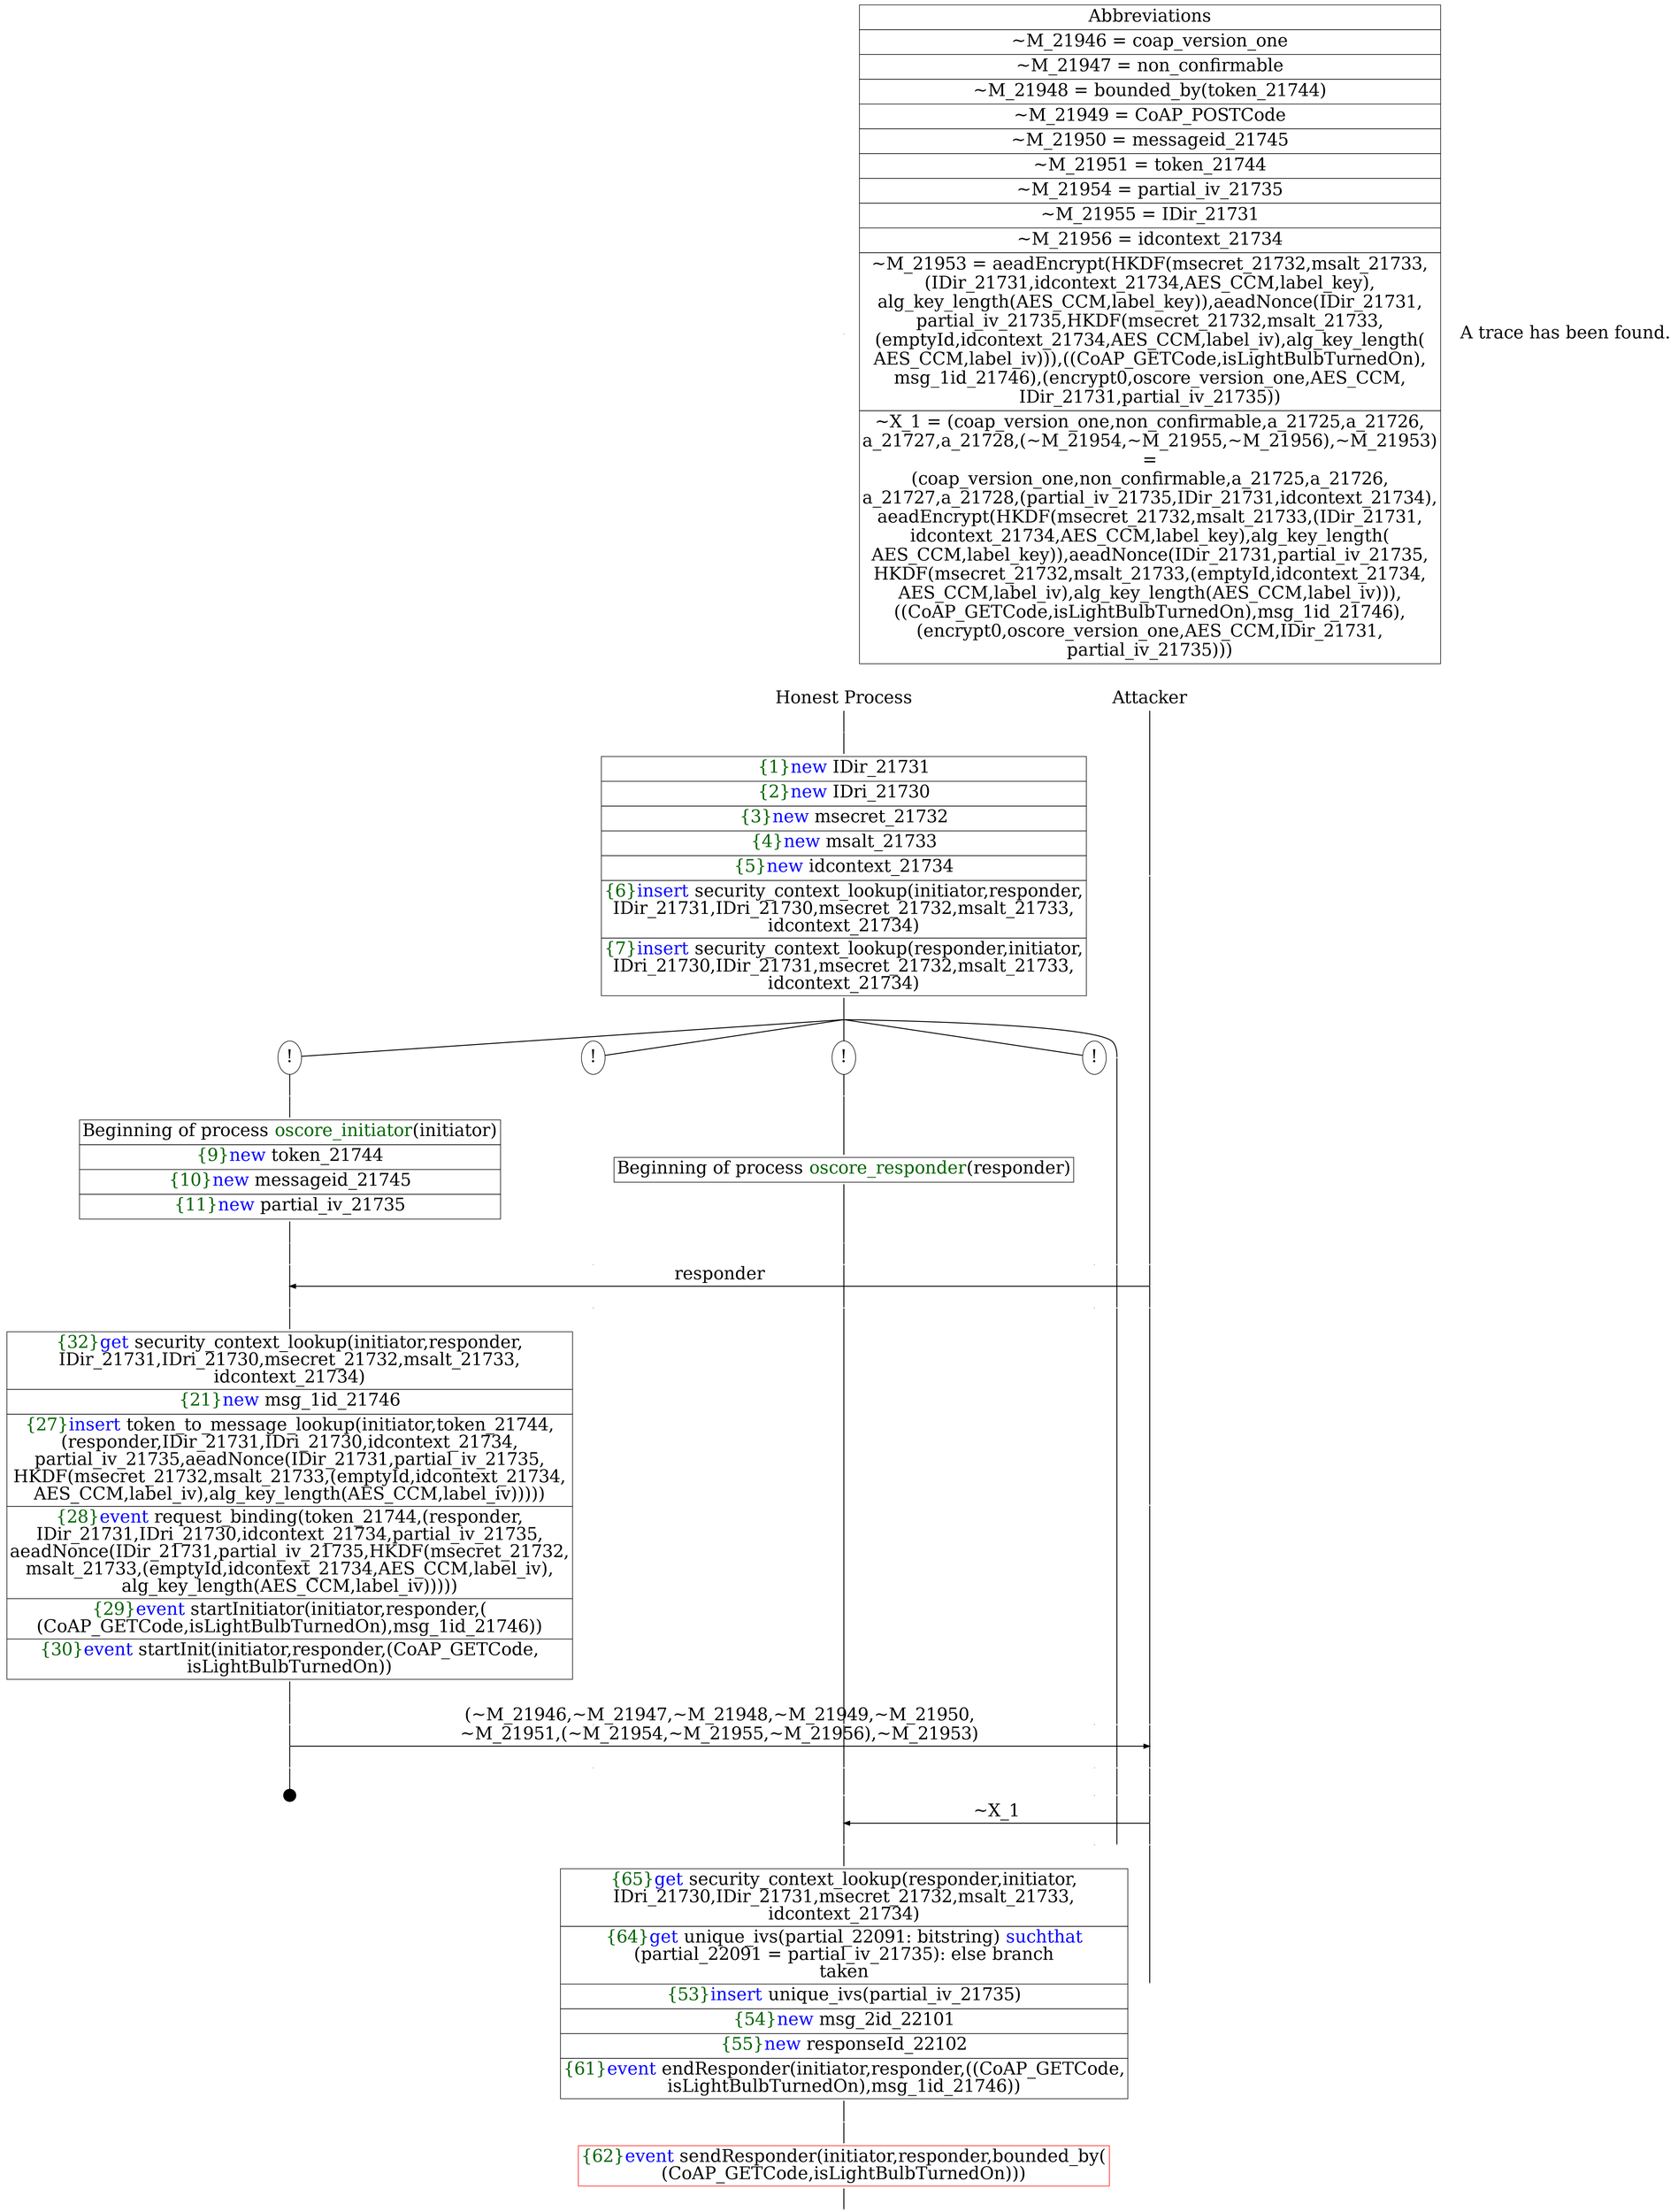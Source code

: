 digraph {
graph [ordering = out]
edge [arrowhead = none, penwidth = 1.6, fontsize = 30]
node [shape = point, width = 0, height = 0, fontsize = 30]
Trace<br/>
[label = <A trace has been found.<br/>
>, shape = plaintext]
P0__0 [label = "Honest Process", shape = plaintext]
P__0 [label = "Attacker", shape = plaintext]
Trace -> P0__0 [label = "", style = invisible, weight = 100]{rank = same; P0__0 P__0}
P0__0 -> P0__1 [label = <>, weight = 100]
P0__1 -> P0__2 [label = <>, weight = 100]
P0__2 [shape = plaintext, label = <<TABLE BORDER="0" CELLBORDER="1" CELLSPACING="0" CELLPADDING="4"> <TR><TD><FONT COLOR="darkgreen">{1}</FONT><FONT COLOR="blue">new </FONT>IDir_21731</TD></TR><TR><TD><FONT COLOR="darkgreen">{2}</FONT><FONT COLOR="blue">new </FONT>IDri_21730</TD></TR><TR><TD><FONT COLOR="darkgreen">{3}</FONT><FONT COLOR="blue">new </FONT>msecret_21732</TD></TR><TR><TD><FONT COLOR="darkgreen">{4}</FONT><FONT COLOR="blue">new </FONT>msalt_21733</TD></TR><TR><TD><FONT COLOR="darkgreen">{5}</FONT><FONT COLOR="blue">new </FONT>idcontext_21734</TD></TR><TR><TD><FONT COLOR="darkgreen">{6}</FONT><FONT COLOR="blue">insert </FONT>security_context_lookup(initiator,responder,<br/>
IDir_21731,IDri_21730,msecret_21732,msalt_21733,<br/>
idcontext_21734)</TD></TR><TR><TD><FONT COLOR="darkgreen">{7}</FONT><FONT COLOR="blue">insert </FONT>security_context_lookup(responder,initiator,<br/>
IDri_21730,IDir_21731,msecret_21732,msalt_21733,<br/>
idcontext_21734)</TD></TR></TABLE>>]
P0__2 -> P0__3 [label = <>, weight = 100]
P__0 -> P__1 [label = <>, weight = 100]
{rank = same; P__1 P0__2}
/*RPar */
P0__3 -> P0_4__3 [label = <>]
P0__3 -> P0_3__3 [label = <>]
P0__3 -> P0_2__3 [label = <>]
P0__3 -> P0_1__3 [label = <>]
P0__3 -> P0_0__3 [label = <>]
P0__3 [label = "", fixedsize = false, width = 0, height = 0, shape = none]
{rank = same; P0_0__3 P0_1__3 P0_2__3 P0_3__3 P0_4__3}
P0_1__3 [label = "!", shape = ellipse]
P0_2__3 [label = "!", shape = ellipse]
P0_2_0__3 [label = "", fixedsize = false, width = 0, height = 0, shape = none]
P0_2__3 -> P0_2_0__3 [label = <>, weight = 100]
P0_2_0__3 -> P0_2_0__4 [label = <>, weight = 100]
P0_2_0__4 [shape = plaintext, label = <<TABLE BORDER="0" CELLBORDER="1" CELLSPACING="0" CELLPADDING="4"> <TR><TD>Beginning of process <FONT COLOR="darkgreen">oscore_responder</FONT>(responder)<br/>
</TD></TR></TABLE>>]
P0_2_0__4 -> P0_2_0__5 [label = <>, weight = 100]
P0_3__3 [label = "!", shape = ellipse]
P0_4__3 [label = "!", shape = ellipse]
P0_4_0__3 [label = "", fixedsize = false, width = 0, height = 0, shape = none]
P0_4__3 -> P0_4_0__3 [label = <>, weight = 100]
P0_4_0__3 -> P0_4_0__4 [label = <>, weight = 100]
P0_4_0__4 [shape = plaintext, label = <<TABLE BORDER="0" CELLBORDER="1" CELLSPACING="0" CELLPADDING="4"> <TR><TD>Beginning of process <FONT COLOR="darkgreen">oscore_initiator</FONT>(initiator)<br/>
</TD></TR><TR><TD><FONT COLOR="darkgreen">{9}</FONT><FONT COLOR="blue">new </FONT>token_21744</TD></TR><TR><TD><FONT COLOR="darkgreen">{10}</FONT><FONT COLOR="blue">new </FONT>messageid_21745</TD></TR><TR><TD><FONT COLOR="darkgreen">{11}</FONT><FONT COLOR="blue">new </FONT>partial_iv_21735</TD></TR></TABLE>>]
P0_4_0__4 -> P0_4_0__5 [label = <>, weight = 100]
P0_4_0__5 -> P0_4_0__6 [label = <>, weight = 100]
P0_3__4 [label = "", style = invisible]
P0_3__3 -> P0_3__4 [label = <>, weight = 100, style = invisible]
P0_2_0__5 -> P0_2_0__6 [label = <>, weight = 100]
P0_1__4 [label = "", style = invisible]
P0_1__3 -> P0_1__4 [label = <>, weight = 100, style = invisible]
P0_0__3 -> P0_0__4 [label = <>, weight = 100]
P__1 -> P__2 [label = <>, weight = 100]
{rank = same; P__2 P0_0__4 P0_1__4 P0_2_0__6 P0_3__4 P0_4_0__6}
P0_4_0__6 -> P0_4_0__7 [label = <>, weight = 100]
P__2 -> P__3 [label = <>, weight = 100]
{rank = same; P__3 P0_4_0__7}
P0_4_0__7 -> P__3 [label = <responder>, dir = back, arrowhead = normal]
P0_4_0__7 -> P0_4_0__8 [label = <>, weight = 100]
P0_3__5 [label = "", style = invisible]
P0_3__4 -> P0_3__5 [label = <>, weight = 100, style = invisible]
P0_2_0__6 -> P0_2_0__7 [label = <>, weight = 100]
P0_1__5 [label = "", style = invisible]
P0_1__4 -> P0_1__5 [label = <>, weight = 100, style = invisible]
P0_0__4 -> P0_0__5 [label = <>, weight = 100]
P__3 -> P__4 [label = <>, weight = 100]
{rank = same; P__4 P0_0__5 P0_1__5 P0_2_0__7 P0_3__5 P0_4_0__8}
P0_4_0__8 -> P0_4_0__9 [label = <>, weight = 100]
P0_4_0__9 [shape = plaintext, label = <<TABLE BORDER="0" CELLBORDER="1" CELLSPACING="0" CELLPADDING="4"> <TR><TD><FONT COLOR="darkgreen">{32}</FONT><FONT COLOR="blue">get </FONT>security_context_lookup(initiator,responder,<br/>
IDir_21731,IDri_21730,msecret_21732,msalt_21733,<br/>
idcontext_21734)</TD></TR><TR><TD><FONT COLOR="darkgreen">{21}</FONT><FONT COLOR="blue">new </FONT>msg_1id_21746</TD></TR><TR><TD><FONT COLOR="darkgreen">{27}</FONT><FONT COLOR="blue">insert </FONT>token_to_message_lookup(initiator,token_21744,<br/>
(responder,IDir_21731,IDri_21730,idcontext_21734,<br/>
partial_iv_21735,aeadNonce(IDir_21731,partial_iv_21735,<br/>
HKDF(msecret_21732,msalt_21733,(emptyId,idcontext_21734,<br/>
AES_CCM,label_iv),alg_key_length(AES_CCM,label_iv)))))<br/>
</TD></TR><TR><TD><FONT COLOR="darkgreen">{28}</FONT><FONT COLOR="blue">event</FONT> request_binding(token_21744,(responder,<br/>
IDir_21731,IDri_21730,idcontext_21734,partial_iv_21735,<br/>
aeadNonce(IDir_21731,partial_iv_21735,HKDF(msecret_21732,<br/>
msalt_21733,(emptyId,idcontext_21734,AES_CCM,label_iv),<br/>
alg_key_length(AES_CCM,label_iv)))))</TD></TR><TR><TD><FONT COLOR="darkgreen">{29}</FONT><FONT COLOR="blue">event</FONT> startInitiator(initiator,responder,(<br/>
(CoAP_GETCode,isLightBulbTurnedOn),msg_1id_21746))<br/>
</TD></TR><TR><TD><FONT COLOR="darkgreen">{30}</FONT><FONT COLOR="blue">event</FONT> startInit(initiator,responder,(CoAP_GETCode,<br/>
isLightBulbTurnedOn))</TD></TR></TABLE>>]
P0_4_0__9 -> P0_4_0__10 [label = <>, weight = 100]
P__4 -> P__5 [label = <>, weight = 100]
{rank = same; P__5 P0_4_0__9}
P0_4_0__10 -> P0_4_0__11 [label = <>, weight = 100]
P0_3__6 [label = "", style = invisible]
P0_3__5 -> P0_3__6 [label = <>, weight = 100, style = invisible]
P0_2_0__7 -> P0_2_0__8 [label = <>, weight = 100]
P0_1__6 [label = "", style = invisible]
P0_1__5 -> P0_1__6 [label = <>, weight = 100, style = invisible]
P0_0__5 -> P0_0__6 [label = <>, weight = 100]
P__5 -> P__6 [label = <>, weight = 100]
{rank = same; P__6 P0_0__6 P0_1__6 P0_2_0__8 P0_3__6 P0_4_0__11}
P0_4_0__11 -> P0_4_0__12 [label = <>, weight = 100]
P__6 -> P__7 [label = <>, weight = 100]
{rank = same; P__7 P0_4_0__12}
P0_4_0__12 -> P__7 [label = <(~M_21946,~M_21947,~M_21948,~M_21949,~M_21950,<br/>
~M_21951,(~M_21954,~M_21955,~M_21956),~M_21953)<br/>>, arrowhead = normal]
P0_4_0__12 -> P0_4_0__13 [label = <>, weight = 100]
P0_3__7 [label = "", style = invisible]
P0_3__6 -> P0_3__7 [label = <>, weight = 100, style = invisible]
P0_2_0__8 -> P0_2_0__9 [label = <>, weight = 100]
P0_1__7 [label = "", style = invisible]
P0_1__6 -> P0_1__7 [label = <>, weight = 100, style = invisible]
P0_0__6 -> P0_0__7 [label = <>, weight = 100]
P__7 -> P__8 [label = <>, weight = 100]
{rank = same; P__8 P0_0__7 P0_1__7 P0_2_0__9 P0_3__7 P0_4_0__13}
P0_4_0__14 [label = "", width = 0.3, height = 0.3]
P0_4_0__13 -> P0_4_0__14 [label = <>, weight = 100]
P0_2_0__9 -> P0_2_0__10 [label = <>, weight = 100]
P0_1__8 [label = "", style = invisible]
P0_1__7 -> P0_1__8 [label = <>, weight = 100, style = invisible]
P0_0__7 -> P0_0__8 [label = <>, weight = 100]
P__8 -> P__9 [label = <>, weight = 100]
{rank = same; P__9 P0_0__8 P0_1__8 P0_2_0__10}
P0_2_0__10 -> P0_2_0__11 [label = <>, weight = 100]
P__9 -> P__10 [label = <>, weight = 100]
{rank = same; P__10 P0_2_0__11}
P0_2_0__11 -> P__10 [label = <~X_1>, dir = back, arrowhead = normal]
P0_2_0__11 -> P0_2_0__12 [label = <>, weight = 100]
P0_1__9 [label = "", style = invisible]
P0_1__8 -> P0_1__9 [label = <>, weight = 100, style = invisible]
P0_0__8 -> P0_0__9 [label = <>, weight = 100]
P__10 -> P__11 [label = <>, weight = 100]
{rank = same; P__11 P0_0__9 P0_1__9 P0_2_0__12}
P0_2_0__12 -> P0_2_0__13 [label = <>, weight = 100]
P0_2_0__13 [shape = plaintext, label = <<TABLE BORDER="0" CELLBORDER="1" CELLSPACING="0" CELLPADDING="4"> <TR><TD><FONT COLOR="darkgreen">{65}</FONT><FONT COLOR="blue">get </FONT>security_context_lookup(responder,initiator,<br/>
IDri_21730,IDir_21731,msecret_21732,msalt_21733,<br/>
idcontext_21734)</TD></TR><TR><TD><FONT COLOR="darkgreen">{64}</FONT><FONT COLOR="blue">get</FONT> unique_ivs(partial_22091: bitstring) <FONT COLOR="blue">suchthat</FONT><br/>
(partial_22091 = partial_iv_21735): else branch<br/>
taken</TD></TR><TR><TD><FONT COLOR="darkgreen">{53}</FONT><FONT COLOR="blue">insert </FONT>unique_ivs(partial_iv_21735)</TD></TR><TR><TD><FONT COLOR="darkgreen">{54}</FONT><FONT COLOR="blue">new </FONT>msg_2id_22101</TD></TR><TR><TD><FONT COLOR="darkgreen">{55}</FONT><FONT COLOR="blue">new </FONT>responseId_22102</TD></TR><TR><TD><FONT COLOR="darkgreen">{61}</FONT><FONT COLOR="blue">event</FONT> endResponder(initiator,responder,((CoAP_GETCode,<br/>
isLightBulbTurnedOn),msg_1id_21746))</TD></TR></TABLE>>]
P0_2_0__13 -> P0_2_0__14 [label = <>, weight = 100]
P__11 -> P__12 [label = <>, weight = 100]
{rank = same; P__12 P0_2_0__13}
P0_2_0__14 -> P0_2_0__15 [label = <>, weight = 100]
P0_2_0__15 [color = red, shape = plaintext, label = <<TABLE BORDER="0" CELLBORDER="1" CELLSPACING="0" CELLPADDING="4"> <TR><TD><FONT COLOR="darkgreen">{62}</FONT><FONT COLOR="blue">event</FONT> sendResponder(initiator,responder,bounded_by(<br/>
(CoAP_GETCode,isLightBulbTurnedOn)))</TD></TR></TABLE>>]
P0_2_0__15 -> P0_2_0__16 [label = <>, weight = 100]
Abbrev [shape = plaintext, label = <<TABLE BORDER="0" CELLBORDER="1" CELLSPACING="0" CELLPADDING="4"><TR> <TD> Abbreviations </TD></TR><TR><TD>~M_21946 = coap_version_one</TD></TR><TR><TD>~M_21947 = non_confirmable</TD></TR><TR><TD>~M_21948 = bounded_by(token_21744)</TD></TR><TR><TD>~M_21949 = CoAP_POSTCode</TD></TR><TR><TD>~M_21950 = messageid_21745</TD></TR><TR><TD>~M_21951 = token_21744</TD></TR><TR><TD>~M_21954 = partial_iv_21735</TD></TR><TR><TD>~M_21955 = IDir_21731</TD></TR><TR><TD>~M_21956 = idcontext_21734</TD></TR><TR><TD>~M_21953 = aeadEncrypt(HKDF(msecret_21732,msalt_21733,<br/>
(IDir_21731,idcontext_21734,AES_CCM,label_key),<br/>
alg_key_length(AES_CCM,label_key)),aeadNonce(IDir_21731,<br/>
partial_iv_21735,HKDF(msecret_21732,msalt_21733,<br/>
(emptyId,idcontext_21734,AES_CCM,label_iv),alg_key_length(<br/>
AES_CCM,label_iv))),((CoAP_GETCode,isLightBulbTurnedOn),<br/>
msg_1id_21746),(encrypt0,oscore_version_one,AES_CCM,<br/>
IDir_21731,partial_iv_21735))</TD></TR><TR><TD>~X_1 = (coap_version_one,non_confirmable,a_21725,a_21726,<br/>
a_21727,a_21728,(~M_21954,~M_21955,~M_21956),~M_21953)<br/>
=<br/>
(coap_version_one,non_confirmable,a_21725,a_21726,<br/>
a_21727,a_21728,(partial_iv_21735,IDir_21731,idcontext_21734),<br/>
aeadEncrypt(HKDF(msecret_21732,msalt_21733,(IDir_21731,<br/>
idcontext_21734,AES_CCM,label_key),alg_key_length(<br/>
AES_CCM,label_key)),aeadNonce(IDir_21731,partial_iv_21735,<br/>
HKDF(msecret_21732,msalt_21733,(emptyId,idcontext_21734,<br/>
AES_CCM,label_iv),alg_key_length(AES_CCM,label_iv))),<br/>
((CoAP_GETCode,isLightBulbTurnedOn),msg_1id_21746),<br/>
(encrypt0,oscore_version_one,AES_CCM,IDir_21731,<br/>
partial_iv_21735)))</TD></TR></TABLE>>]Abbrev -> P__0 [style = invisible, weight =100]}